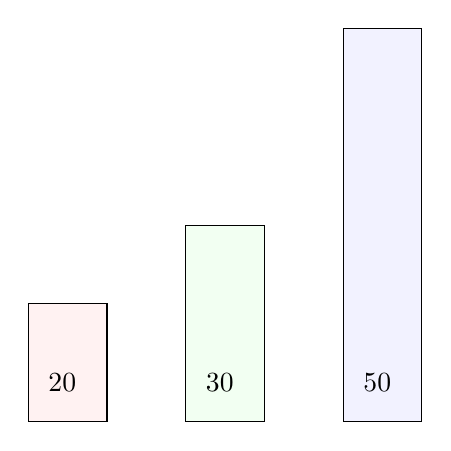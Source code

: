 \begin{tikzpicture}
    \filldraw[black, fill=red!5] (0,0) rectangle (1,1.5);
    \filldraw[black, fill=green!5] (2,0) rectangle (3,2.5);
    \filldraw[black, fill=blue!5] (4,0) rectangle (5,5);
    \node[text width=1] at (.275,.5) {20};
    \node[text width=1] at (2.275,.5) {30};
    \node[text width=1] at (4.275,.5) {50};
\end{tikzpicture}